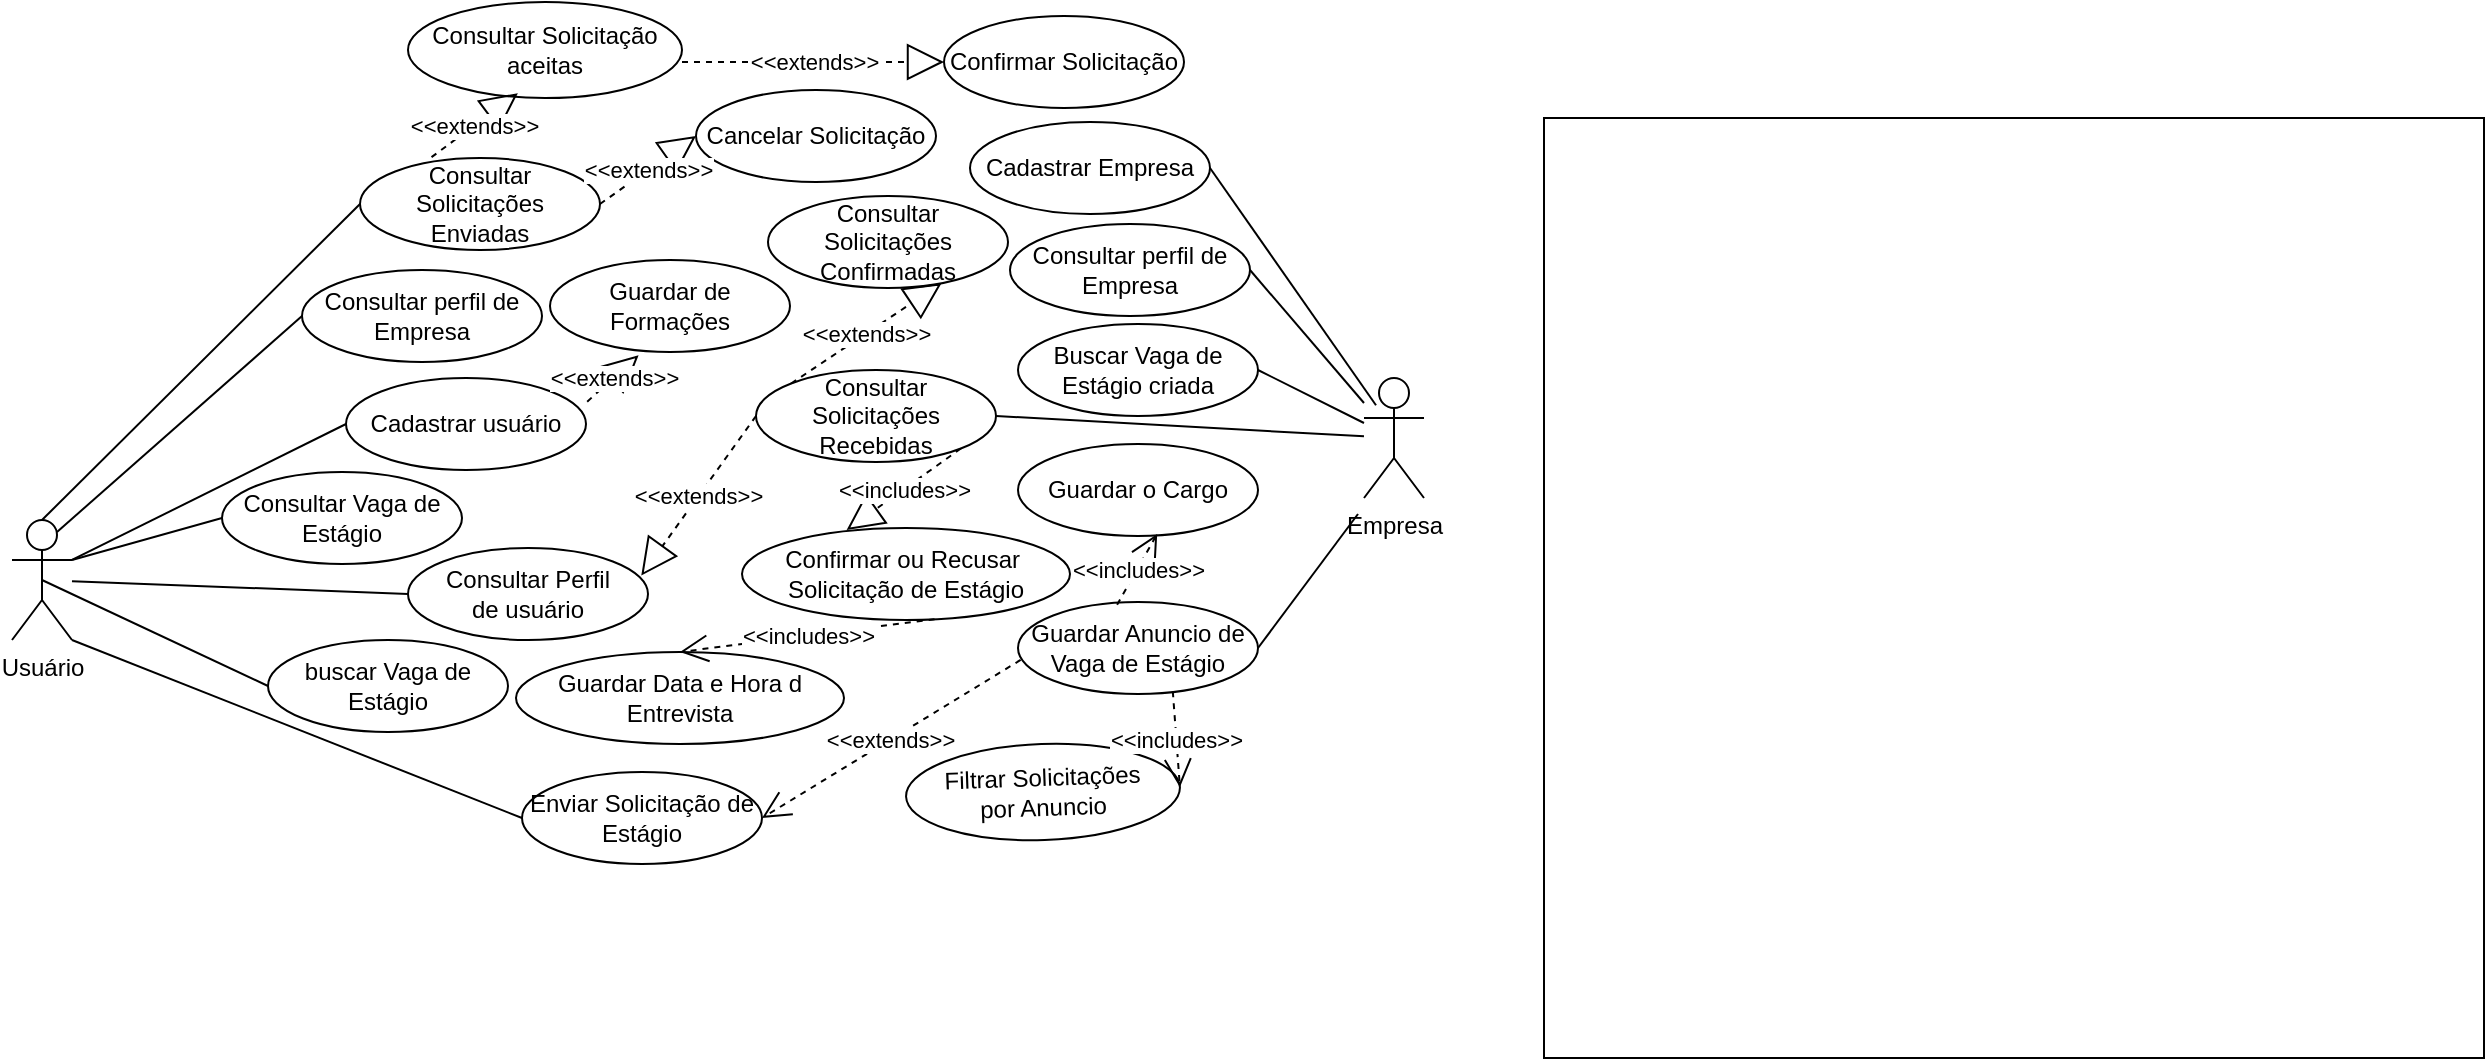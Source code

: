 <mxfile version="21.5.0" type="github">
  <diagram id="C5RBs43oDa-KdzZeNtuy" name="Page-1">
    <mxGraphModel dx="875" dy="470" grid="0" gridSize="16" guides="1" tooltips="1" connect="1" arrows="1" fold="1" page="1" pageScale="1" pageWidth="827" pageHeight="1169" math="0" shadow="0">
      <root>
        <mxCell id="WIyWlLk6GJQsqaUBKTNV-0" />
        <mxCell id="WIyWlLk6GJQsqaUBKTNV-1" parent="WIyWlLk6GJQsqaUBKTNV-0" />
        <mxCell id="eAgW7_lrO3qcVSM66CYS-31" value="" style="whiteSpace=wrap;html=1;aspect=fixed;" vertex="1" parent="WIyWlLk6GJQsqaUBKTNV-1">
          <mxGeometry x="838" y="66" width="470" height="470" as="geometry" />
        </mxCell>
        <mxCell id="eAgW7_lrO3qcVSM66CYS-32" value="Usuário" style="shape=umlActor;verticalLabelPosition=bottom;verticalAlign=top;html=1;outlineConnect=0;" vertex="1" parent="WIyWlLk6GJQsqaUBKTNV-1">
          <mxGeometry x="72" y="267" width="30" height="60" as="geometry" />
        </mxCell>
        <mxCell id="eAgW7_lrO3qcVSM66CYS-34" value="Consultar perfil de Empresa" style="ellipse;whiteSpace=wrap;html=1;" vertex="1" parent="WIyWlLk6GJQsqaUBKTNV-1">
          <mxGeometry x="217" y="142" width="120" height="46" as="geometry" />
        </mxCell>
        <mxCell id="eAgW7_lrO3qcVSM66CYS-35" value="Confirmar Solicitação" style="ellipse;whiteSpace=wrap;html=1;" vertex="1" parent="WIyWlLk6GJQsqaUBKTNV-1">
          <mxGeometry x="538" y="15" width="120" height="46" as="geometry" />
        </mxCell>
        <mxCell id="eAgW7_lrO3qcVSM66CYS-36" value="Consultar Solicitação&lt;br&gt;aceitas" style="ellipse;whiteSpace=wrap;html=1;" vertex="1" parent="WIyWlLk6GJQsqaUBKTNV-1">
          <mxGeometry x="270" y="8" width="137" height="48" as="geometry" />
        </mxCell>
        <mxCell id="eAgW7_lrO3qcVSM66CYS-37" value="Enviar Solicitação de Estágio" style="ellipse;whiteSpace=wrap;html=1;" vertex="1" parent="WIyWlLk6GJQsqaUBKTNV-1">
          <mxGeometry x="327" y="393" width="120" height="46" as="geometry" />
        </mxCell>
        <mxCell id="eAgW7_lrO3qcVSM66CYS-38" value="Consultar Vaga de Estágio" style="ellipse;whiteSpace=wrap;html=1;" vertex="1" parent="WIyWlLk6GJQsqaUBKTNV-1">
          <mxGeometry x="177" y="243" width="120" height="46" as="geometry" />
        </mxCell>
        <mxCell id="eAgW7_lrO3qcVSM66CYS-39" value="Consultar Perfil de&amp;nbsp;usuário" style="ellipse;whiteSpace=wrap;html=1;" vertex="1" parent="WIyWlLk6GJQsqaUBKTNV-1">
          <mxGeometry x="270" y="281" width="120" height="46" as="geometry" />
        </mxCell>
        <mxCell id="eAgW7_lrO3qcVSM66CYS-40" value="buscar Vaga de Estágio" style="ellipse;whiteSpace=wrap;html=1;" vertex="1" parent="WIyWlLk6GJQsqaUBKTNV-1">
          <mxGeometry x="200" y="327" width="120" height="46" as="geometry" />
        </mxCell>
        <mxCell id="eAgW7_lrO3qcVSM66CYS-42" value="Consultar Solicitações&lt;br&gt;Enviadas" style="ellipse;whiteSpace=wrap;html=1;" vertex="1" parent="WIyWlLk6GJQsqaUBKTNV-1">
          <mxGeometry x="246" y="86" width="120" height="46" as="geometry" />
        </mxCell>
        <mxCell id="eAgW7_lrO3qcVSM66CYS-62" value="" style="endArrow=none;html=1;rounded=0;entryX=0;entryY=0.5;entryDx=0;entryDy=0;exitX=0.5;exitY=0;exitDx=0;exitDy=0;exitPerimeter=0;" edge="1" parent="WIyWlLk6GJQsqaUBKTNV-1" source="eAgW7_lrO3qcVSM66CYS-32" target="eAgW7_lrO3qcVSM66CYS-42">
          <mxGeometry width="50" height="50" relative="1" as="geometry">
            <mxPoint x="73" y="223" as="sourcePoint" />
            <mxPoint x="135" y="156" as="targetPoint" />
          </mxGeometry>
        </mxCell>
        <mxCell id="eAgW7_lrO3qcVSM66CYS-63" value="" style="endArrow=none;html=1;rounded=0;entryX=0;entryY=0.5;entryDx=0;entryDy=0;exitX=1;exitY=0.333;exitDx=0;exitDy=0;exitPerimeter=0;" edge="1" parent="WIyWlLk6GJQsqaUBKTNV-1" source="eAgW7_lrO3qcVSM66CYS-32" target="eAgW7_lrO3qcVSM66CYS-38">
          <mxGeometry width="50" height="50" relative="1" as="geometry">
            <mxPoint x="87" y="246" as="sourcePoint" />
            <mxPoint x="149" y="223" as="targetPoint" />
          </mxGeometry>
        </mxCell>
        <mxCell id="eAgW7_lrO3qcVSM66CYS-67" value="" style="endArrow=none;html=1;rounded=0;entryX=0;entryY=0.5;entryDx=0;entryDy=0;exitX=0.75;exitY=0.1;exitDx=0;exitDy=0;exitPerimeter=0;" edge="1" parent="WIyWlLk6GJQsqaUBKTNV-1" source="eAgW7_lrO3qcVSM66CYS-32" target="eAgW7_lrO3qcVSM66CYS-34">
          <mxGeometry width="50" height="50" relative="1" as="geometry">
            <mxPoint x="50" y="230" as="sourcePoint" />
            <mxPoint x="147" y="187" as="targetPoint" />
          </mxGeometry>
        </mxCell>
        <mxCell id="eAgW7_lrO3qcVSM66CYS-68" value="" style="endArrow=none;html=1;rounded=0;entryX=0;entryY=0.5;entryDx=0;entryDy=0;exitX=1;exitY=1;exitDx=0;exitDy=0;exitPerimeter=0;" edge="1" parent="WIyWlLk6GJQsqaUBKTNV-1" source="eAgW7_lrO3qcVSM66CYS-32" target="eAgW7_lrO3qcVSM66CYS-37">
          <mxGeometry width="50" height="50" relative="1" as="geometry">
            <mxPoint x="77" y="289" as="sourcePoint" />
            <mxPoint x="121" y="280" as="targetPoint" />
          </mxGeometry>
        </mxCell>
        <mxCell id="eAgW7_lrO3qcVSM66CYS-69" value="" style="endArrow=none;html=1;rounded=0;entryX=0;entryY=0.5;entryDx=0;entryDy=0;exitX=0.5;exitY=0.5;exitDx=0;exitDy=0;exitPerimeter=0;" edge="1" parent="WIyWlLk6GJQsqaUBKTNV-1" source="eAgW7_lrO3qcVSM66CYS-32" target="eAgW7_lrO3qcVSM66CYS-40">
          <mxGeometry width="50" height="50" relative="1" as="geometry">
            <mxPoint x="52" y="275" as="sourcePoint" />
            <mxPoint x="81" y="335" as="targetPoint" />
          </mxGeometry>
        </mxCell>
        <mxCell id="eAgW7_lrO3qcVSM66CYS-70" value="" style="endArrow=none;html=1;rounded=0;entryX=0;entryY=0.5;entryDx=0;entryDy=0;" edge="1" parent="WIyWlLk6GJQsqaUBKTNV-1" source="eAgW7_lrO3qcVSM66CYS-32" target="eAgW7_lrO3qcVSM66CYS-39">
          <mxGeometry width="50" height="50" relative="1" as="geometry">
            <mxPoint x="47" y="419" as="sourcePoint" />
            <mxPoint x="97" y="369" as="targetPoint" />
          </mxGeometry>
        </mxCell>
        <mxCell id="eAgW7_lrO3qcVSM66CYS-84" value="Empresa" style="shape=umlActor;verticalLabelPosition=bottom;verticalAlign=top;html=1;outlineConnect=0;" vertex="1" parent="WIyWlLk6GJQsqaUBKTNV-1">
          <mxGeometry x="748" y="196" width="30" height="60" as="geometry" />
        </mxCell>
        <mxCell id="eAgW7_lrO3qcVSM66CYS-85" value="Consultar perfil de Empresa" style="ellipse;whiteSpace=wrap;html=1;" vertex="1" parent="WIyWlLk6GJQsqaUBKTNV-1">
          <mxGeometry x="571" y="119" width="120" height="46" as="geometry" />
        </mxCell>
        <mxCell id="eAgW7_lrO3qcVSM66CYS-86" value="Guardar Anuncio de Vaga de Estágio" style="ellipse;whiteSpace=wrap;html=1;" vertex="1" parent="WIyWlLk6GJQsqaUBKTNV-1">
          <mxGeometry x="575" y="308" width="120" height="46" as="geometry" />
        </mxCell>
        <mxCell id="eAgW7_lrO3qcVSM66CYS-87" value="Buscar Vaga de Estágio criada" style="ellipse;whiteSpace=wrap;html=1;" vertex="1" parent="WIyWlLk6GJQsqaUBKTNV-1">
          <mxGeometry x="575" y="169" width="120" height="46" as="geometry" />
        </mxCell>
        <mxCell id="eAgW7_lrO3qcVSM66CYS-88" value="Guardar o Cargo" style="ellipse;whiteSpace=wrap;html=1;" vertex="1" parent="WIyWlLk6GJQsqaUBKTNV-1">
          <mxGeometry x="575" y="229" width="120" height="46" as="geometry" />
        </mxCell>
        <mxCell id="eAgW7_lrO3qcVSM66CYS-89" value="Consultar Solicitações&lt;br style=&quot;border-color: var(--border-color);&quot;&gt;Recebidas" style="ellipse;whiteSpace=wrap;html=1;" vertex="1" parent="WIyWlLk6GJQsqaUBKTNV-1">
          <mxGeometry x="444" y="192" width="120" height="46" as="geometry" />
        </mxCell>
        <mxCell id="eAgW7_lrO3qcVSM66CYS-101" style="edgeStyle=orthogonalEdgeStyle;rounded=0;orthogonalLoop=1;jettySize=auto;html=1;exitX=0;exitY=0.5;exitDx=0;exitDy=0;entryX=0;entryY=0.5;entryDx=0;entryDy=0;" edge="1" parent="WIyWlLk6GJQsqaUBKTNV-1" source="eAgW7_lrO3qcVSM66CYS-90" target="eAgW7_lrO3qcVSM66CYS-90">
          <mxGeometry relative="1" as="geometry">
            <mxPoint x="505" y="122" as="targetPoint" />
          </mxGeometry>
        </mxCell>
        <mxCell id="eAgW7_lrO3qcVSM66CYS-90" value="Cadastrar Empresa" style="ellipse;whiteSpace=wrap;html=1;" vertex="1" parent="WIyWlLk6GJQsqaUBKTNV-1">
          <mxGeometry x="551" y="68" width="120" height="46" as="geometry" />
        </mxCell>
        <mxCell id="eAgW7_lrO3qcVSM66CYS-91" value="" style="endArrow=none;html=1;rounded=0;entryX=1;entryY=0.5;entryDx=0;entryDy=0;exitX=0.2;exitY=0.227;exitDx=0;exitDy=0;exitPerimeter=0;" edge="1" parent="WIyWlLk6GJQsqaUBKTNV-1" target="eAgW7_lrO3qcVSM66CYS-90" source="eAgW7_lrO3qcVSM66CYS-84">
          <mxGeometry width="50" height="50" relative="1" as="geometry">
            <mxPoint x="744" y="196" as="sourcePoint" />
            <mxPoint x="737" y="164" as="targetPoint" />
          </mxGeometry>
        </mxCell>
        <mxCell id="eAgW7_lrO3qcVSM66CYS-92" value="" style="endArrow=none;html=1;rounded=0;entryX=1;entryY=0.5;entryDx=0;entryDy=0;" edge="1" parent="WIyWlLk6GJQsqaUBKTNV-1" target="eAgW7_lrO3qcVSM66CYS-87" source="eAgW7_lrO3qcVSM66CYS-84">
          <mxGeometry width="50" height="50" relative="1" as="geometry">
            <mxPoint x="742" y="221" as="sourcePoint" />
            <mxPoint x="751" y="231" as="targetPoint" />
          </mxGeometry>
        </mxCell>
        <mxCell id="eAgW7_lrO3qcVSM66CYS-93" value="" style="endArrow=none;html=1;rounded=0;entryX=1;entryY=0.5;entryDx=0;entryDy=0;" edge="1" parent="WIyWlLk6GJQsqaUBKTNV-1" target="eAgW7_lrO3qcVSM66CYS-85" source="eAgW7_lrO3qcVSM66CYS-84">
          <mxGeometry width="50" height="50" relative="1" as="geometry">
            <mxPoint x="734" y="210" as="sourcePoint" />
            <mxPoint x="749" y="195" as="targetPoint" />
          </mxGeometry>
        </mxCell>
        <mxCell id="eAgW7_lrO3qcVSM66CYS-100" value="" style="endArrow=none;html=1;rounded=0;exitX=1;exitY=0.5;exitDx=0;exitDy=0;" edge="1" parent="WIyWlLk6GJQsqaUBKTNV-1" source="eAgW7_lrO3qcVSM66CYS-89" target="eAgW7_lrO3qcVSM66CYS-84">
          <mxGeometry width="50" height="50" relative="1" as="geometry">
            <mxPoint x="684" y="285" as="sourcePoint" />
            <mxPoint x="742" y="233" as="targetPoint" />
          </mxGeometry>
        </mxCell>
        <mxCell id="eAgW7_lrO3qcVSM66CYS-103" value="" style="endArrow=none;html=1;rounded=0;exitX=1;exitY=0.5;exitDx=0;exitDy=0;" edge="1" parent="WIyWlLk6GJQsqaUBKTNV-1" source="eAgW7_lrO3qcVSM66CYS-86">
          <mxGeometry width="50" height="50" relative="1" as="geometry">
            <mxPoint x="827" y="296" as="sourcePoint" />
            <mxPoint x="745" y="264" as="targetPoint" />
          </mxGeometry>
        </mxCell>
        <mxCell id="eAgW7_lrO3qcVSM66CYS-104" value="Cancelar Solicitação" style="ellipse;whiteSpace=wrap;html=1;" vertex="1" parent="WIyWlLk6GJQsqaUBKTNV-1">
          <mxGeometry x="414" y="52" width="120" height="46" as="geometry" />
        </mxCell>
        <mxCell id="eAgW7_lrO3qcVSM66CYS-105" value="&amp;lt;&amp;lt;extends&amp;gt;&amp;gt;" style="endArrow=block;endSize=16;endFill=0;html=1;rounded=0;exitX=0.298;exitY=-0.009;exitDx=0;exitDy=0;exitPerimeter=0;entryX=0.401;entryY=0.95;entryDx=0;entryDy=0;entryPerimeter=0;dashed=1;" edge="1" parent="WIyWlLk6GJQsqaUBKTNV-1" source="eAgW7_lrO3qcVSM66CYS-42" target="eAgW7_lrO3qcVSM66CYS-36">
          <mxGeometry width="160" relative="1" as="geometry">
            <mxPoint x="120" y="52" as="sourcePoint" />
            <mxPoint x="280" y="52" as="targetPoint" />
          </mxGeometry>
        </mxCell>
        <mxCell id="eAgW7_lrO3qcVSM66CYS-107" value="&amp;lt;&amp;lt;extends&amp;gt;&amp;gt;" style="endArrow=block;endSize=16;endFill=0;html=1;rounded=0;exitX=1;exitY=0.5;exitDx=0;exitDy=0;entryX=0;entryY=0.5;entryDx=0;entryDy=0;dashed=1;" edge="1" parent="WIyWlLk6GJQsqaUBKTNV-1" source="eAgW7_lrO3qcVSM66CYS-42" target="eAgW7_lrO3qcVSM66CYS-104">
          <mxGeometry width="160" relative="1" as="geometry">
            <mxPoint x="414" y="223" as="sourcePoint" />
            <mxPoint x="394" y="173" as="targetPoint" />
          </mxGeometry>
        </mxCell>
        <mxCell id="eAgW7_lrO3qcVSM66CYS-108" value="&amp;lt;&amp;lt;extends&amp;gt;&amp;gt;" style="endArrow=block;endSize=16;endFill=0;html=1;rounded=0;entryX=0;entryY=0.5;entryDx=0;entryDy=0;exitX=1;exitY=0.625;exitDx=0;exitDy=0;exitPerimeter=0;dashed=1;" edge="1" parent="WIyWlLk6GJQsqaUBKTNV-1" source="eAgW7_lrO3qcVSM66CYS-36" target="eAgW7_lrO3qcVSM66CYS-35">
          <mxGeometry width="160" relative="1" as="geometry">
            <mxPoint x="348" y="37" as="sourcePoint" />
            <mxPoint x="454" y="-23" as="targetPoint" />
          </mxGeometry>
        </mxCell>
        <mxCell id="eAgW7_lrO3qcVSM66CYS-111" value="Cadastrar usuário" style="ellipse;whiteSpace=wrap;html=1;" vertex="1" parent="WIyWlLk6GJQsqaUBKTNV-1">
          <mxGeometry x="239" y="196" width="120" height="46" as="geometry" />
        </mxCell>
        <mxCell id="eAgW7_lrO3qcVSM66CYS-116" value="" style="endArrow=none;html=1;rounded=0;entryX=0;entryY=0.5;entryDx=0;entryDy=0;exitX=1;exitY=0.333;exitDx=0;exitDy=0;exitPerimeter=0;" edge="1" parent="WIyWlLk6GJQsqaUBKTNV-1" source="eAgW7_lrO3qcVSM66CYS-32" target="eAgW7_lrO3qcVSM66CYS-111">
          <mxGeometry width="50" height="50" relative="1" as="geometry">
            <mxPoint x="127" y="271" as="sourcePoint" />
            <mxPoint x="241" y="406" as="targetPoint" />
          </mxGeometry>
        </mxCell>
        <mxCell id="eAgW7_lrO3qcVSM66CYS-118" value="Guardar de Formações" style="ellipse;whiteSpace=wrap;html=1;" vertex="1" parent="WIyWlLk6GJQsqaUBKTNV-1">
          <mxGeometry x="341" y="137" width="120" height="46" as="geometry" />
        </mxCell>
        <mxCell id="eAgW7_lrO3qcVSM66CYS-120" value="&amp;lt;&amp;lt;extends&amp;gt;&amp;gt;" style="endArrow=block;endSize=16;endFill=0;html=1;rounded=0;exitX=1.005;exitY=0.257;exitDx=0;exitDy=0;exitPerimeter=0;entryX=0.369;entryY=1.036;entryDx=0;entryDy=0;dashed=1;entryPerimeter=0;" edge="1" parent="WIyWlLk6GJQsqaUBKTNV-1" source="eAgW7_lrO3qcVSM66CYS-111" target="eAgW7_lrO3qcVSM66CYS-118">
          <mxGeometry width="160" relative="1" as="geometry">
            <mxPoint x="378" y="365" as="sourcePoint" />
            <mxPoint x="360" y="276" as="targetPoint" />
          </mxGeometry>
        </mxCell>
        <mxCell id="eAgW7_lrO3qcVSM66CYS-121" value="&amp;lt;&amp;lt;extends&amp;gt;&amp;gt;" style="endArrow=block;endSize=16;endFill=0;html=1;rounded=0;exitX=0;exitY=0.5;exitDx=0;exitDy=0;entryX=0.972;entryY=0.3;entryDx=0;entryDy=0;entryPerimeter=0;dashed=1;" edge="1" parent="WIyWlLk6GJQsqaUBKTNV-1" source="eAgW7_lrO3qcVSM66CYS-89" target="eAgW7_lrO3qcVSM66CYS-39">
          <mxGeometry width="160" relative="1" as="geometry">
            <mxPoint x="479" y="459" as="sourcePoint" />
            <mxPoint x="431" y="265" as="targetPoint" />
          </mxGeometry>
        </mxCell>
        <mxCell id="eAgW7_lrO3qcVSM66CYS-123" value="Consultar Solicitações&lt;br style=&quot;border-color: var(--border-color);&quot;&gt;Confirmadas" style="ellipse;whiteSpace=wrap;html=1;" vertex="1" parent="WIyWlLk6GJQsqaUBKTNV-1">
          <mxGeometry x="450" y="105" width="120" height="46" as="geometry" />
        </mxCell>
        <mxCell id="eAgW7_lrO3qcVSM66CYS-124" value="&amp;lt;&amp;lt;extends&amp;gt;&amp;gt;" style="endArrow=block;endSize=16;endFill=0;html=1;rounded=0;entryX=0.723;entryY=0.948;entryDx=0;entryDy=0;exitX=0;exitY=0;exitDx=0;exitDy=0;entryPerimeter=0;dashed=1;" edge="1" parent="WIyWlLk6GJQsqaUBKTNV-1" source="eAgW7_lrO3qcVSM66CYS-89" target="eAgW7_lrO3qcVSM66CYS-123">
          <mxGeometry width="160" relative="1" as="geometry">
            <mxPoint x="492" y="313" as="sourcePoint" />
            <mxPoint x="323" y="417" as="targetPoint" />
          </mxGeometry>
        </mxCell>
        <mxCell id="eAgW7_lrO3qcVSM66CYS-125" value="Confirmar ou Recusar&amp;nbsp; Solicitação de Estágio" style="ellipse;whiteSpace=wrap;html=1;" vertex="1" parent="WIyWlLk6GJQsqaUBKTNV-1">
          <mxGeometry x="437" y="271" width="164" height="46" as="geometry" />
        </mxCell>
        <mxCell id="eAgW7_lrO3qcVSM66CYS-126" value="&amp;lt;&amp;lt;includes&amp;gt;&amp;gt;" style="endArrow=block;endSize=16;endFill=0;html=1;rounded=0;exitX=1;exitY=1;exitDx=0;exitDy=0;entryX=0.319;entryY=0.022;entryDx=0;entryDy=0;entryPerimeter=0;dashed=1;" edge="1" parent="WIyWlLk6GJQsqaUBKTNV-1" source="eAgW7_lrO3qcVSM66CYS-89" target="eAgW7_lrO3qcVSM66CYS-125">
          <mxGeometry width="160" relative="1" as="geometry">
            <mxPoint x="502" y="335" as="sourcePoint" />
            <mxPoint x="493" y="276" as="targetPoint" />
          </mxGeometry>
        </mxCell>
        <mxCell id="eAgW7_lrO3qcVSM66CYS-130" value="Guardar Data e Hora d Entrevista" style="ellipse;whiteSpace=wrap;html=1;" vertex="1" parent="WIyWlLk6GJQsqaUBKTNV-1">
          <mxGeometry x="324" y="333" width="164" height="46" as="geometry" />
        </mxCell>
        <mxCell id="eAgW7_lrO3qcVSM66CYS-132" value="&amp;lt;&amp;lt;includes&amp;gt;&amp;gt;" style="endArrow=open;endSize=12;dashed=1;html=1;rounded=0;exitX=0.587;exitY=0.991;exitDx=0;exitDy=0;exitPerimeter=0;entryX=0.5;entryY=0;entryDx=0;entryDy=0;" edge="1" parent="WIyWlLk6GJQsqaUBKTNV-1" source="eAgW7_lrO3qcVSM66CYS-125" target="eAgW7_lrO3qcVSM66CYS-130">
          <mxGeometry width="160" relative="1" as="geometry">
            <mxPoint x="362" y="441" as="sourcePoint" />
            <mxPoint x="354" y="452" as="targetPoint" />
          </mxGeometry>
        </mxCell>
        <mxCell id="eAgW7_lrO3qcVSM66CYS-145" value="&amp;lt;&amp;lt;extends&amp;gt;&amp;gt;" style="endArrow=open;endSize=12;dashed=1;html=1;rounded=0;entryX=1;entryY=0.5;entryDx=0;entryDy=0;exitX=0.011;exitY=0.63;exitDx=0;exitDy=0;exitPerimeter=0;" edge="1" parent="WIyWlLk6GJQsqaUBKTNV-1" source="eAgW7_lrO3qcVSM66CYS-86" target="eAgW7_lrO3qcVSM66CYS-37">
          <mxGeometry width="160" relative="1" as="geometry">
            <mxPoint x="470" y="391" as="sourcePoint" />
            <mxPoint x="504" y="511" as="targetPoint" />
          </mxGeometry>
        </mxCell>
        <mxCell id="eAgW7_lrO3qcVSM66CYS-146" value="&amp;lt;&amp;lt;includes&amp;gt;&amp;gt;" style="endArrow=open;endSize=12;dashed=1;html=1;rounded=0;exitX=0.413;exitY=0.03;exitDx=0;exitDy=0;exitPerimeter=0;entryX=0.58;entryY=0.978;entryDx=0;entryDy=0;entryPerimeter=0;" edge="1" parent="WIyWlLk6GJQsqaUBKTNV-1" source="eAgW7_lrO3qcVSM66CYS-86" target="eAgW7_lrO3qcVSM66CYS-88">
          <mxGeometry width="160" relative="1" as="geometry">
            <mxPoint x="492" y="313" as="sourcePoint" />
            <mxPoint x="552" y="484" as="targetPoint" />
          </mxGeometry>
        </mxCell>
        <mxCell id="eAgW7_lrO3qcVSM66CYS-147" value="Filtrar Solicitações&lt;br style=&quot;border-color: var(--border-color);&quot;&gt;por Anuncio" style="ellipse;whiteSpace=wrap;html=1;rotation=-2;" vertex="1" parent="WIyWlLk6GJQsqaUBKTNV-1">
          <mxGeometry x="519" y="379" width="137" height="48" as="geometry" />
        </mxCell>
        <mxCell id="eAgW7_lrO3qcVSM66CYS-149" value="&amp;lt;&amp;lt;includes&amp;gt;&amp;gt;" style="endArrow=open;endSize=12;dashed=1;html=1;rounded=0;exitX=0.645;exitY=0.97;exitDx=0;exitDy=0;exitPerimeter=0;entryX=1;entryY=0.5;entryDx=0;entryDy=0;" edge="1" parent="WIyWlLk6GJQsqaUBKTNV-1" source="eAgW7_lrO3qcVSM66CYS-86" target="eAgW7_lrO3qcVSM66CYS-147">
          <mxGeometry width="160" relative="1" as="geometry">
            <mxPoint x="649" y="531" as="sourcePoint" />
            <mxPoint x="648" y="476" as="targetPoint" />
          </mxGeometry>
        </mxCell>
      </root>
    </mxGraphModel>
  </diagram>
</mxfile>
